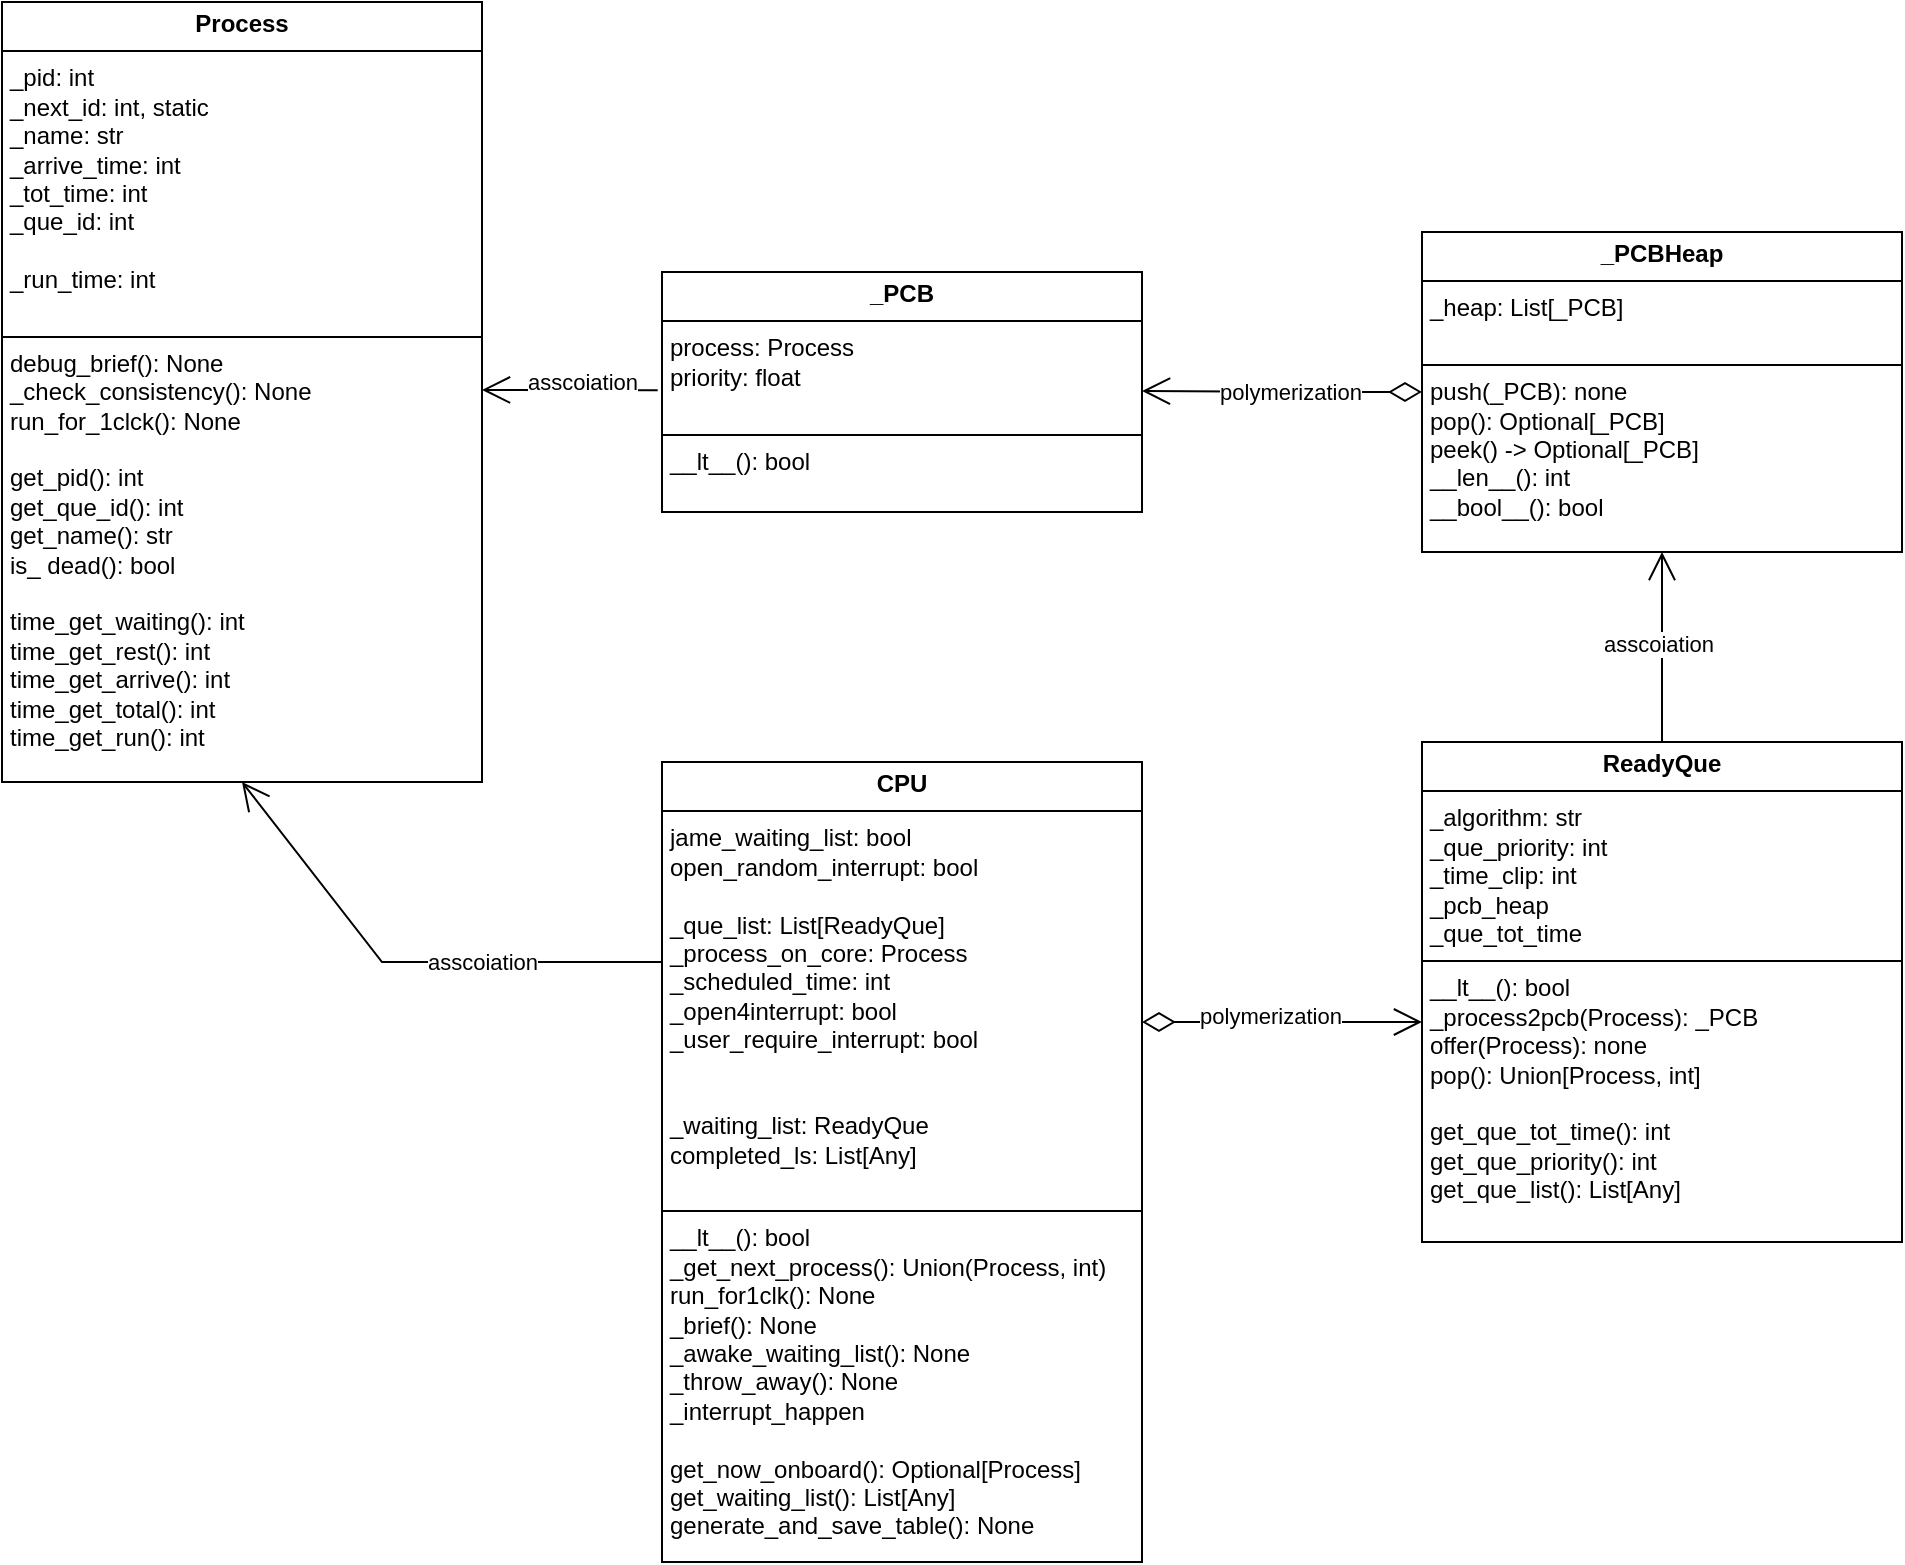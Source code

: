 <mxfile version="24.8.0">
  <diagram name="第 1 页" id="fCY67Eoo68kghh-t7dm0">
    <mxGraphModel dx="1468" dy="1060" grid="1" gridSize="10" guides="1" tooltips="1" connect="1" arrows="1" fold="1" page="1" pageScale="1" pageWidth="1169" pageHeight="827" math="0" shadow="0">
      <root>
        <mxCell id="0" />
        <mxCell id="1" parent="0" />
        <mxCell id="MYxFHttf6cau_26ObYl6-1" value="&lt;p style=&quot;margin:0px;margin-top:4px;text-align:center;&quot;&gt;&lt;b&gt;Process&lt;/b&gt;&lt;/p&gt;&lt;hr size=&quot;1&quot; style=&quot;border-style:solid;&quot;&gt;&lt;p style=&quot;margin:0px;margin-left:4px;&quot;&gt;_pid: int&lt;/p&gt;&lt;p style=&quot;margin:0px;margin-left:4px;&quot;&gt;_next_id: int, static&lt;/p&gt;&lt;p style=&quot;margin:0px;margin-left:4px;&quot;&gt;_name: str&lt;br&gt;_arrive_time: int&lt;/p&gt;&lt;p style=&quot;margin:0px;margin-left:4px;&quot;&gt;_tot_time: int&lt;/p&gt;&lt;p style=&quot;margin:0px;margin-left:4px;&quot;&gt;_que_id: int&lt;/p&gt;&lt;p style=&quot;margin:0px;margin-left:4px;&quot;&gt;&lt;br&gt;&lt;/p&gt;&lt;p style=&quot;margin:0px;margin-left:4px;&quot;&gt;_run_time: int&lt;/p&gt;&lt;p style=&quot;margin:0px;margin-left:4px;&quot;&gt;&lt;br&gt;&lt;/p&gt;&lt;hr size=&quot;1&quot; style=&quot;border-style:solid;&quot;&gt;&lt;p style=&quot;margin:0px;margin-left:4px;&quot;&gt;debug_brief(): None&lt;/p&gt;&lt;p style=&quot;margin:0px;margin-left:4px;&quot;&gt;_check_consistency(): None&lt;/p&gt;&lt;p style=&quot;margin:0px;margin-left:4px;&quot;&gt;run_for_1clck(): None&lt;/p&gt;&lt;p style=&quot;margin:0px;margin-left:4px;&quot;&gt;&lt;br&gt;&lt;/p&gt;&lt;p style=&quot;margin:0px;margin-left:4px;&quot;&gt;get_pid(): int&lt;br&gt;get_que_id(): int&lt;/p&gt;&lt;p style=&quot;margin:0px;margin-left:4px;&quot;&gt;get_name(): str&lt;br&gt;is_ dead(): bool&lt;/p&gt;&lt;p style=&quot;margin:0px;margin-left:4px;&quot;&gt;&lt;br&gt;&lt;/p&gt;&lt;p style=&quot;margin:0px;margin-left:4px;&quot;&gt;time_get_waiting(): int&lt;/p&gt;&lt;p style=&quot;margin:0px;margin-left:4px;&quot;&gt;time_get_rest(): int&lt;/p&gt;&lt;p style=&quot;margin:0px;margin-left:4px;&quot;&gt;time_get_arrive(): int&lt;/p&gt;&lt;p style=&quot;margin:0px;margin-left:4px;&quot;&gt;time_get_total(): int&lt;/p&gt;&lt;p style=&quot;margin:0px;margin-left:4px;&quot;&gt;time_get_run(): int&lt;/p&gt;" style="verticalAlign=top;align=left;overflow=fill;html=1;whiteSpace=wrap;" parent="1" vertex="1">
          <mxGeometry x="160" y="30" width="240" height="390" as="geometry" />
        </mxCell>
        <mxCell id="MYxFHttf6cau_26ObYl6-6" value="&lt;p style=&quot;margin:0px;margin-top:4px;text-align:center;&quot;&gt;&lt;b&gt;_PCB&lt;/b&gt;&lt;/p&gt;&lt;hr size=&quot;1&quot; style=&quot;border-style:solid;&quot;&gt;&lt;p style=&quot;margin:0px;margin-left:4px;&quot;&gt;process: Process&lt;/p&gt;&lt;p style=&quot;margin:0px;margin-left:4px;&quot;&gt;priority: float&lt;/p&gt;&lt;p style=&quot;margin:0px;margin-left:4px;&quot;&gt;&lt;br&gt;&lt;/p&gt;&lt;hr size=&quot;1&quot; style=&quot;border-style:solid;&quot;&gt;&lt;p style=&quot;margin:0px;margin-left:4px;&quot;&gt;__lt__(): bool&lt;/p&gt;&lt;p style=&quot;margin:0px;margin-left:4px;&quot;&gt;&lt;br&gt;&lt;/p&gt;&lt;p style=&quot;margin:0px;margin-left:4px;&quot;&gt;&lt;br&gt;&lt;/p&gt;" style="verticalAlign=top;align=left;overflow=fill;html=1;whiteSpace=wrap;" parent="1" vertex="1">
          <mxGeometry x="490" y="165" width="240" height="120" as="geometry" />
        </mxCell>
        <mxCell id="MYxFHttf6cau_26ObYl6-7" value="&lt;p style=&quot;margin:0px;margin-top:4px;text-align:center;&quot;&gt;&lt;b&gt;_PCBHeap&lt;/b&gt;&lt;/p&gt;&lt;hr size=&quot;1&quot; style=&quot;border-style:solid;&quot;&gt;&lt;p style=&quot;margin:0px;margin-left:4px;&quot;&gt;_heap: List[_PCB]&lt;/p&gt;&lt;p style=&quot;margin:0px;margin-left:4px;&quot;&gt;&lt;br&gt;&lt;/p&gt;&lt;hr size=&quot;1&quot; style=&quot;border-style:solid;&quot;&gt;&lt;p style=&quot;margin:0px;margin-left:4px;&quot;&gt;push(_PCB): none&lt;/p&gt;&lt;p style=&quot;margin:0px;margin-left:4px;&quot;&gt;pop(): Optional[_PCB]&lt;/p&gt;&lt;p style=&quot;margin:0px;margin-left:4px;&quot;&gt;peek() -&amp;gt;&amp;nbsp;&lt;span style=&quot;background-color: initial;&quot;&gt;Optional[_PCB]&lt;/span&gt;&lt;/p&gt;&lt;p style=&quot;margin:0px;margin-left:4px;&quot;&gt;__len__(): int&lt;/p&gt;&lt;p style=&quot;margin:0px;margin-left:4px;&quot;&gt;__bool__(): bool&lt;/p&gt;&lt;p style=&quot;margin:0px;margin-left:4px;&quot;&gt;&lt;br&gt;&lt;/p&gt;" style="verticalAlign=top;align=left;overflow=fill;html=1;whiteSpace=wrap;" parent="1" vertex="1">
          <mxGeometry x="870" y="145" width="240" height="160" as="geometry" />
        </mxCell>
        <mxCell id="MYxFHttf6cau_26ObYl6-15" value="&lt;p style=&quot;margin:0px;margin-top:4px;text-align:center;&quot;&gt;&lt;b&gt;CPU&lt;/b&gt;&lt;/p&gt;&lt;hr size=&quot;1&quot; style=&quot;border-style:solid;&quot;&gt;&lt;p style=&quot;margin:0px;margin-left:4px;&quot;&gt;jame_waiting_list: bool&lt;/p&gt;&lt;p style=&quot;margin:0px;margin-left:4px;&quot;&gt;open_random_interrupt: bool&lt;/p&gt;&lt;p style=&quot;margin:0px;margin-left:4px;&quot;&gt;&lt;br&gt;&lt;/p&gt;&lt;p style=&quot;margin:0px;margin-left:4px;&quot;&gt;_que_list: List[ReadyQue]&lt;/p&gt;&lt;p style=&quot;margin:0px;margin-left:4px;&quot;&gt;_process_on_core: Process&lt;/p&gt;&lt;p style=&quot;margin:0px;margin-left:4px;&quot;&gt;_scheduled_time: int&lt;/p&gt;&lt;p style=&quot;margin:0px;margin-left:4px;&quot;&gt;_open4interrupt: bool&lt;/p&gt;&lt;p style=&quot;margin:0px;margin-left:4px;&quot;&gt;_user_require_interrupt: bool&lt;/p&gt;&lt;p style=&quot;margin:0px;margin-left:4px;&quot;&gt;&lt;br&gt;&lt;/p&gt;&lt;p style=&quot;margin:0px;margin-left:4px;&quot;&gt;&lt;br&gt;&lt;/p&gt;&lt;p style=&quot;margin:0px;margin-left:4px;&quot;&gt;_waiting_list: ReadyQue&lt;/p&gt;&lt;p style=&quot;margin:0px;margin-left:4px;&quot;&gt;completed_ls: List[Any]&lt;/p&gt;&lt;p style=&quot;margin:0px;margin-left:4px;&quot;&gt;&lt;br&gt;&lt;/p&gt;&lt;hr size=&quot;1&quot; style=&quot;border-style:solid;&quot;&gt;&lt;p style=&quot;margin:0px;margin-left:4px;&quot;&gt;__lt__(): bool&lt;/p&gt;&lt;p style=&quot;margin:0px;margin-left:4px;&quot;&gt;_get_next_process(): Union(Process, int)&lt;/p&gt;&lt;p style=&quot;margin:0px;margin-left:4px;&quot;&gt;run_for1clk(): None&lt;/p&gt;&lt;p style=&quot;margin:0px;margin-left:4px;&quot;&gt;_brief(): None&lt;/p&gt;&lt;p style=&quot;margin:0px;margin-left:4px;&quot;&gt;_awake_waiting_list(): None&lt;/p&gt;&lt;p style=&quot;margin:0px;margin-left:4px;&quot;&gt;_throw_away(): None&lt;/p&gt;&lt;p style=&quot;margin:0px;margin-left:4px;&quot;&gt;_interrupt_happen&lt;/p&gt;&lt;p style=&quot;margin:0px;margin-left:4px;&quot;&gt;&lt;br&gt;&lt;/p&gt;&lt;p style=&quot;margin:0px;margin-left:4px;&quot;&gt;get_now_onboard(): Optional[Process]&lt;/p&gt;&lt;p style=&quot;margin:0px;margin-left:4px;&quot;&gt;get_waiting_list(): List[Any]&lt;/p&gt;&lt;p style=&quot;margin:0px;margin-left:4px;&quot;&gt;generate_and_save_table(): None&lt;/p&gt;&lt;p style=&quot;margin:0px;margin-left:4px;&quot;&gt;&lt;br&gt;&lt;/p&gt;&lt;p style=&quot;margin:0px;margin-left:4px;&quot;&gt;&lt;br&gt;&lt;/p&gt;&lt;p style=&quot;margin:0px;margin-left:4px;&quot;&gt;&lt;br&gt;&lt;/p&gt;" style="verticalAlign=top;align=left;overflow=fill;html=1;whiteSpace=wrap;" parent="1" vertex="1">
          <mxGeometry x="490" y="410" width="240" height="400" as="geometry" />
        </mxCell>
        <mxCell id="s67_5QUoR7Oh0PQ4rVIH-1" value="" style="endArrow=open;endFill=1;endSize=12;html=1;rounded=0;entryX=0.5;entryY=1;entryDx=0;entryDy=0;exitX=0;exitY=0.25;exitDx=0;exitDy=0;" parent="1" source="MYxFHttf6cau_26ObYl6-15" target="MYxFHttf6cau_26ObYl6-1" edge="1">
          <mxGeometry width="160" relative="1" as="geometry">
            <mxPoint x="250" y="550" as="sourcePoint" />
            <mxPoint x="410" y="550" as="targetPoint" />
            <Array as="points">
              <mxPoint x="350" y="510" />
            </Array>
          </mxGeometry>
        </mxCell>
        <mxCell id="s67_5QUoR7Oh0PQ4rVIH-3" value="&lt;p style=&quot;margin:0px;margin-top:4px;text-align:center;&quot;&gt;&lt;b&gt;ReadyQue&lt;/b&gt;&lt;/p&gt;&lt;hr size=&quot;1&quot; style=&quot;border-style:solid;&quot;&gt;&lt;p style=&quot;margin:0px;margin-left:4px;&quot;&gt;_algorithm: str&lt;/p&gt;&lt;p style=&quot;margin:0px;margin-left:4px;&quot;&gt;_que_priority: int&lt;/p&gt;&lt;p style=&quot;margin:0px;margin-left:4px;&quot;&gt;_time_clip: int&lt;/p&gt;&lt;p style=&quot;margin:0px;margin-left:4px;&quot;&gt;_pcb_heap&lt;/p&gt;&lt;p style=&quot;margin:0px;margin-left:4px;&quot;&gt;_que_tot_time&lt;/p&gt;&lt;hr size=&quot;1&quot; style=&quot;border-style:solid;&quot;&gt;&lt;p style=&quot;margin:0px;margin-left:4px;&quot;&gt;__lt__(): bool&lt;/p&gt;&lt;p style=&quot;margin:0px;margin-left:4px;&quot;&gt;_process2pcb(Process): _PCB&lt;/p&gt;&lt;p style=&quot;margin:0px;margin-left:4px;&quot;&gt;offer(Process): none&lt;/p&gt;&lt;p style=&quot;margin:0px;margin-left:4px;&quot;&gt;pop(): Union[Process, int]&lt;/p&gt;&lt;p style=&quot;margin:0px;margin-left:4px;&quot;&gt;&lt;br&gt;&lt;/p&gt;&lt;p style=&quot;margin:0px;margin-left:4px;&quot;&gt;get_que_tot_time(): int&lt;/p&gt;&lt;p style=&quot;margin:0px;margin-left:4px;&quot;&gt;get_que_priority(): int&lt;/p&gt;&lt;p style=&quot;margin:0px;margin-left:4px;&quot;&gt;get_que_list(): List[Any]&lt;/p&gt;&lt;p style=&quot;margin:0px;margin-left:4px;&quot;&gt;&lt;br&gt;&lt;/p&gt;&lt;p style=&quot;margin:0px;margin-left:4px;&quot;&gt;&lt;br&gt;&lt;/p&gt;&lt;p style=&quot;margin:0px;margin-left:4px;&quot;&gt;&lt;br&gt;&lt;/p&gt;" style="verticalAlign=top;align=left;overflow=fill;html=1;whiteSpace=wrap;" parent="1" vertex="1">
          <mxGeometry x="870" y="400" width="240" height="250" as="geometry" />
        </mxCell>
        <mxCell id="6PP9cDkvr4qk9Si9dZ5j-1" value="" style="endArrow=diamondThin;endFill=0;endSize=24;html=1;rounded=0;" parent="1" source="s67_5QUoR7Oh0PQ4rVIH-3" edge="1">
          <mxGeometry width="160" relative="1" as="geometry">
            <mxPoint x="840" y="530" as="sourcePoint" />
            <mxPoint x="870" y="530" as="targetPoint" />
          </mxGeometry>
        </mxCell>
        <mxCell id="6PP9cDkvr4qk9Si9dZ5j-4" value="" style="endArrow=open;html=1;endSize=12;startArrow=diamondThin;startSize=14;startFill=0;edgeStyle=orthogonalEdgeStyle;align=left;verticalAlign=bottom;rounded=0;" parent="1" edge="1">
          <mxGeometry x="-1" y="3" relative="1" as="geometry">
            <mxPoint x="730" y="540" as="sourcePoint" />
            <mxPoint x="870" y="540" as="targetPoint" />
          </mxGeometry>
        </mxCell>
        <mxCell id="6PP9cDkvr4qk9Si9dZ5j-7" value="polymerization" style="edgeLabel;html=1;align=center;verticalAlign=middle;resizable=0;points=[];" parent="6PP9cDkvr4qk9Si9dZ5j-4" vertex="1" connectable="0">
          <mxGeometry x="-0.089" y="3" relative="1" as="geometry">
            <mxPoint as="offset" />
          </mxGeometry>
        </mxCell>
        <mxCell id="6PP9cDkvr4qk9Si9dZ5j-8" value="" style="endArrow=open;endFill=1;endSize=12;html=1;rounded=0;entryX=0.5;entryY=1;entryDx=0;entryDy=0;exitX=0.5;exitY=0;exitDx=0;exitDy=0;" parent="1" source="s67_5QUoR7Oh0PQ4rVIH-3" target="MYxFHttf6cau_26ObYl6-7" edge="1">
          <mxGeometry width="160" relative="1" as="geometry">
            <mxPoint x="910" y="370" as="sourcePoint" />
            <mxPoint x="1070" y="370" as="targetPoint" />
          </mxGeometry>
        </mxCell>
        <mxCell id="6PP9cDkvr4qk9Si9dZ5j-12" value="asscoiation" style="edgeLabel;html=1;align=center;verticalAlign=middle;resizable=0;points=[];" parent="6PP9cDkvr4qk9Si9dZ5j-8" vertex="1" connectable="0">
          <mxGeometry x="0.045" y="2" relative="1" as="geometry">
            <mxPoint as="offset" />
          </mxGeometry>
        </mxCell>
        <mxCell id="6PP9cDkvr4qk9Si9dZ5j-10" value="" style="endArrow=open;html=1;endSize=12;startArrow=diamondThin;startSize=14;startFill=0;edgeStyle=orthogonalEdgeStyle;align=left;verticalAlign=bottom;rounded=0;exitX=0;exitY=0.5;exitDx=0;exitDy=0;" parent="1" source="MYxFHttf6cau_26ObYl6-7" edge="1">
          <mxGeometry x="-0.005" y="65" relative="1" as="geometry">
            <mxPoint x="860" y="224.5" as="sourcePoint" />
            <mxPoint x="730" y="224.5" as="targetPoint" />
            <Array as="points">
              <mxPoint x="820" y="225" />
            </Array>
            <mxPoint as="offset" />
          </mxGeometry>
        </mxCell>
        <mxCell id="6PP9cDkvr4qk9Si9dZ5j-13" value="polymerization" style="edgeLabel;html=1;align=center;verticalAlign=middle;resizable=0;points=[];" parent="1" vertex="1" connectable="0">
          <mxGeometry x="804" y="225" as="geometry" />
        </mxCell>
        <mxCell id="6PP9cDkvr4qk9Si9dZ5j-14" value="" style="endArrow=open;endFill=1;endSize=12;html=1;rounded=0;entryX=1.009;entryY=0.692;entryDx=0;entryDy=0;entryPerimeter=0;" parent="1" edge="1">
          <mxGeometry width="160" relative="1" as="geometry">
            <mxPoint x="487.84" y="224.07" as="sourcePoint" />
            <mxPoint x="400.0" y="223.95" as="targetPoint" />
            <Array as="points" />
          </mxGeometry>
        </mxCell>
        <mxCell id="6PP9cDkvr4qk9Si9dZ5j-15" value="asscoiation" style="edgeLabel;html=1;align=center;verticalAlign=middle;resizable=0;points=[];" parent="1" vertex="1" connectable="0">
          <mxGeometry x="450.0" y="219.996" as="geometry" />
        </mxCell>
        <mxCell id="6PP9cDkvr4qk9Si9dZ5j-16" value="asscoiation" style="edgeLabel;html=1;align=center;verticalAlign=middle;resizable=0;points=[];" parent="1" vertex="1" connectable="0">
          <mxGeometry x="400.0" y="509.996" as="geometry" />
        </mxCell>
      </root>
    </mxGraphModel>
  </diagram>
</mxfile>
